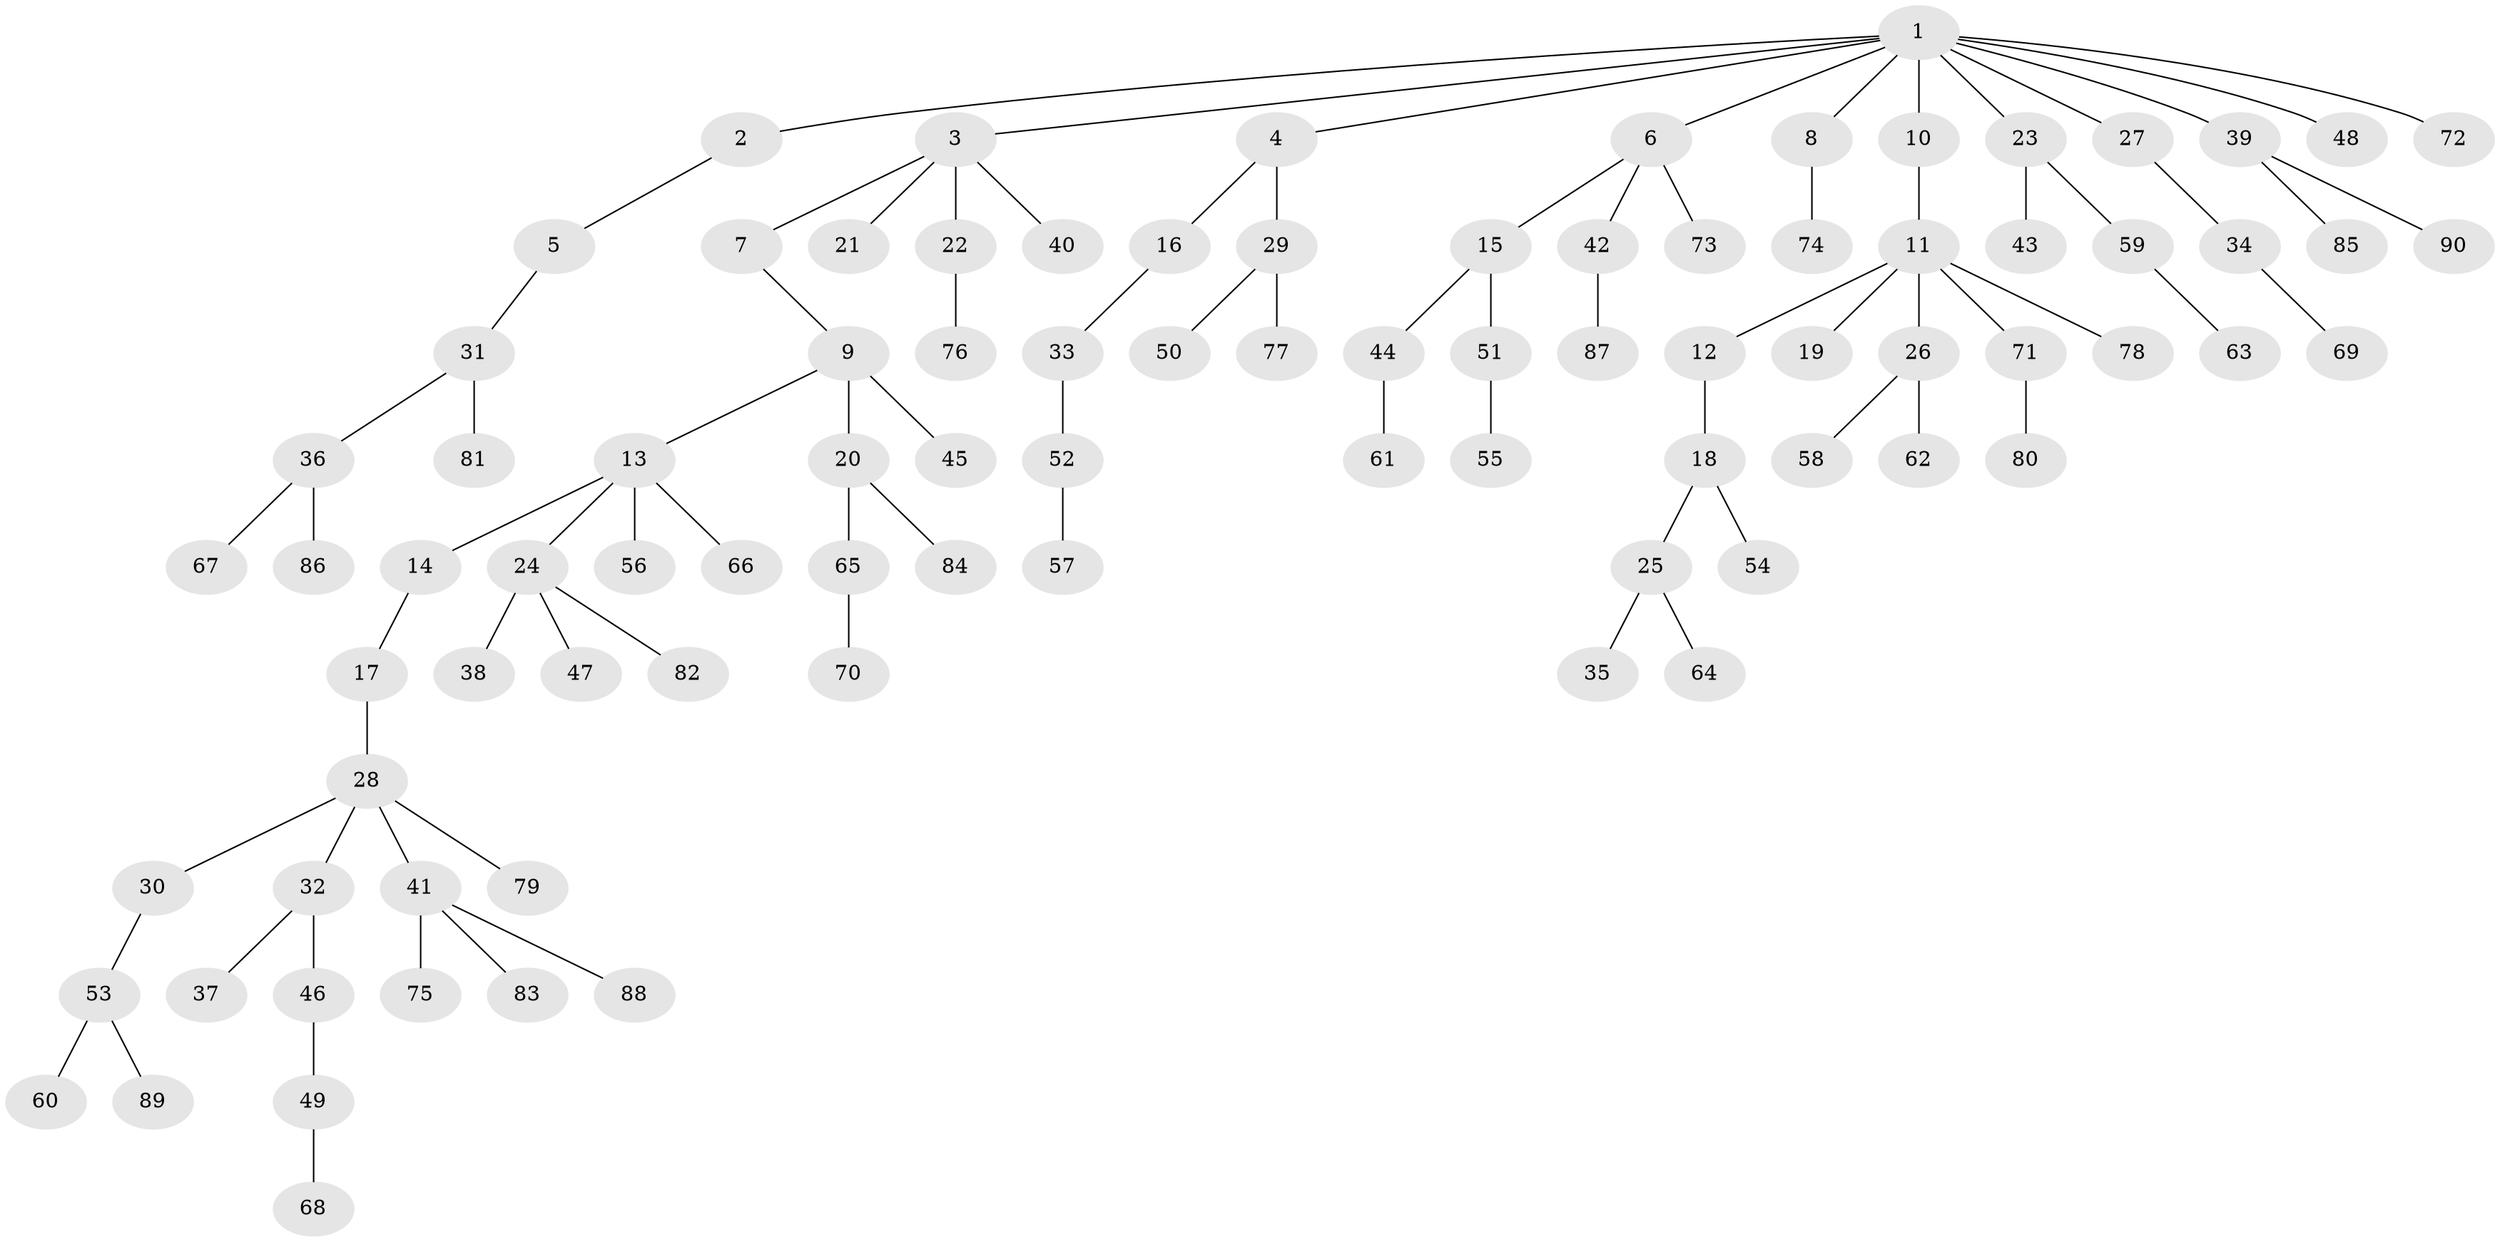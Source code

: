 // coarse degree distribution, {1: 0.9629629629629629, 26: 0.037037037037037035}
// Generated by graph-tools (version 1.1) at 2025/56/03/04/25 21:56:00]
// undirected, 90 vertices, 89 edges
graph export_dot {
graph [start="1"]
  node [color=gray90,style=filled];
  1;
  2;
  3;
  4;
  5;
  6;
  7;
  8;
  9;
  10;
  11;
  12;
  13;
  14;
  15;
  16;
  17;
  18;
  19;
  20;
  21;
  22;
  23;
  24;
  25;
  26;
  27;
  28;
  29;
  30;
  31;
  32;
  33;
  34;
  35;
  36;
  37;
  38;
  39;
  40;
  41;
  42;
  43;
  44;
  45;
  46;
  47;
  48;
  49;
  50;
  51;
  52;
  53;
  54;
  55;
  56;
  57;
  58;
  59;
  60;
  61;
  62;
  63;
  64;
  65;
  66;
  67;
  68;
  69;
  70;
  71;
  72;
  73;
  74;
  75;
  76;
  77;
  78;
  79;
  80;
  81;
  82;
  83;
  84;
  85;
  86;
  87;
  88;
  89;
  90;
  1 -- 2;
  1 -- 3;
  1 -- 4;
  1 -- 6;
  1 -- 8;
  1 -- 10;
  1 -- 23;
  1 -- 27;
  1 -- 39;
  1 -- 48;
  1 -- 72;
  2 -- 5;
  3 -- 7;
  3 -- 21;
  3 -- 22;
  3 -- 40;
  4 -- 16;
  4 -- 29;
  5 -- 31;
  6 -- 15;
  6 -- 42;
  6 -- 73;
  7 -- 9;
  8 -- 74;
  9 -- 13;
  9 -- 20;
  9 -- 45;
  10 -- 11;
  11 -- 12;
  11 -- 19;
  11 -- 26;
  11 -- 71;
  11 -- 78;
  12 -- 18;
  13 -- 14;
  13 -- 24;
  13 -- 56;
  13 -- 66;
  14 -- 17;
  15 -- 44;
  15 -- 51;
  16 -- 33;
  17 -- 28;
  18 -- 25;
  18 -- 54;
  20 -- 65;
  20 -- 84;
  22 -- 76;
  23 -- 43;
  23 -- 59;
  24 -- 38;
  24 -- 47;
  24 -- 82;
  25 -- 35;
  25 -- 64;
  26 -- 58;
  26 -- 62;
  27 -- 34;
  28 -- 30;
  28 -- 32;
  28 -- 41;
  28 -- 79;
  29 -- 50;
  29 -- 77;
  30 -- 53;
  31 -- 36;
  31 -- 81;
  32 -- 37;
  32 -- 46;
  33 -- 52;
  34 -- 69;
  36 -- 67;
  36 -- 86;
  39 -- 85;
  39 -- 90;
  41 -- 75;
  41 -- 83;
  41 -- 88;
  42 -- 87;
  44 -- 61;
  46 -- 49;
  49 -- 68;
  51 -- 55;
  52 -- 57;
  53 -- 60;
  53 -- 89;
  59 -- 63;
  65 -- 70;
  71 -- 80;
}
